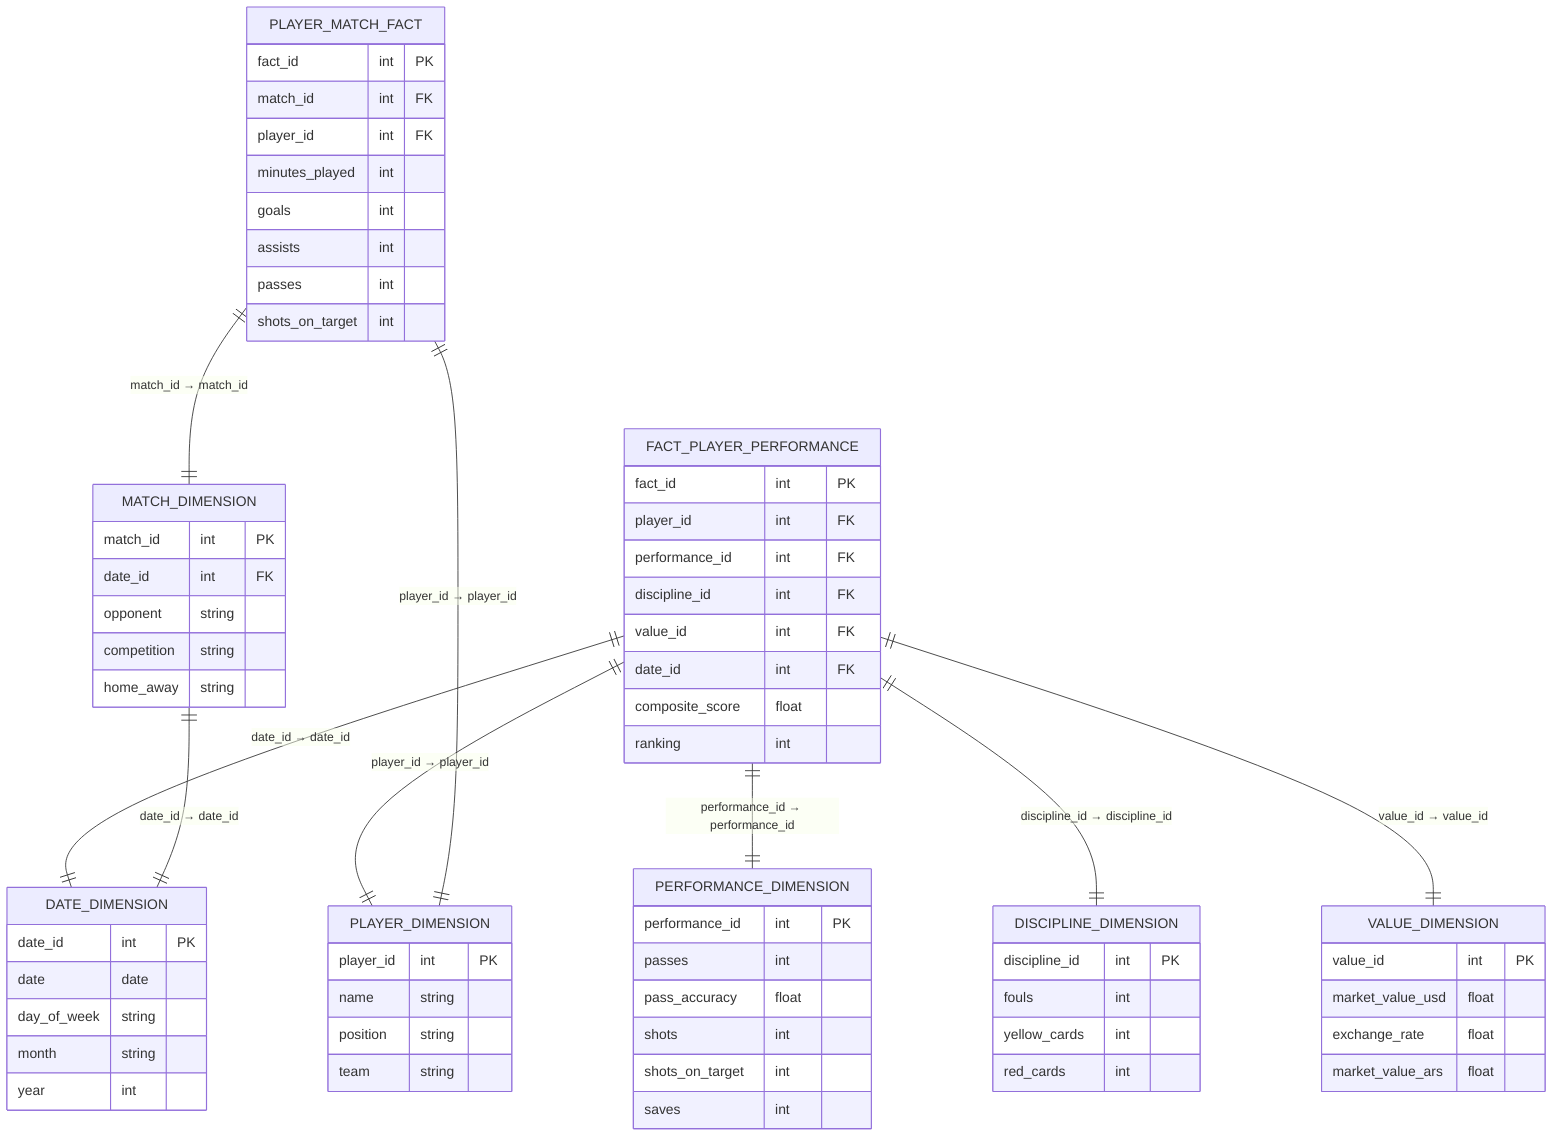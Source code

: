 erDiagram
    PLAYER_DIMENSION {
      player_id int PK
      name       string
      position   string
      team       string
    }
    PERFORMANCE_DIMENSION {
      performance_id   int PK
      passes           int
      pass_accuracy    float
      shots            int
      shots_on_target  int
      saves            int
    }
    DISCIPLINE_DIMENSION {
      discipline_id    int PK
      fouls            int
      yellow_cards     int
      red_cards        int
    }
    VALUE_DIMENSION {
      value_id            int PK
      market_value_usd    float
      exchange_rate       float
      market_value_ars    float
    }
    DATE_DIMENSION {
      date_id      int PK
      date         date
      day_of_week  string
      month        string
      year         int
    }
    MATCH_DIMENSION {
      match_id     int PK
      date_id      int FK
      opponent     string
      competition  string
      home_away    string
    }
    FACT_PLAYER_PERFORMANCE {
      fact_id           int PK
      player_id         int FK
      performance_id    int FK
      discipline_id     int FK
      value_id          int FK
      date_id           int FK
      composite_score   float
      ranking           int
    }
    PLAYER_MATCH_FACT {
      fact_id           int PK
      match_id          int FK
      player_id         int FK
      minutes_played    int
      goals             int
      assists           int
      passes            int
      shots_on_target   int
    }

    FACT_PLAYER_PERFORMANCE ||--|| PLAYER_DIMENSION      : "player_id → player_id"
    FACT_PLAYER_PERFORMANCE ||--|| PERFORMANCE_DIMENSION : "performance_id → performance_id"
    FACT_PLAYER_PERFORMANCE ||--|| DISCIPLINE_DIMENSION  : "discipline_id → discipline_id"
    FACT_PLAYER_PERFORMANCE ||--|| VALUE_DIMENSION       : "value_id → value_id"
    FACT_PLAYER_PERFORMANCE ||--|| DATE_DIMENSION        : "date_id → date_id"

    MATCH_DIMENSION ||--|| DATE_DIMENSION              : "date_id → date_id"
    PLAYER_MATCH_FACT ||--|| MATCH_DIMENSION           : "match_id → match_id"
    PLAYER_MATCH_FACT ||--|| PLAYER_DIMENSION          : "player_id → player_id"